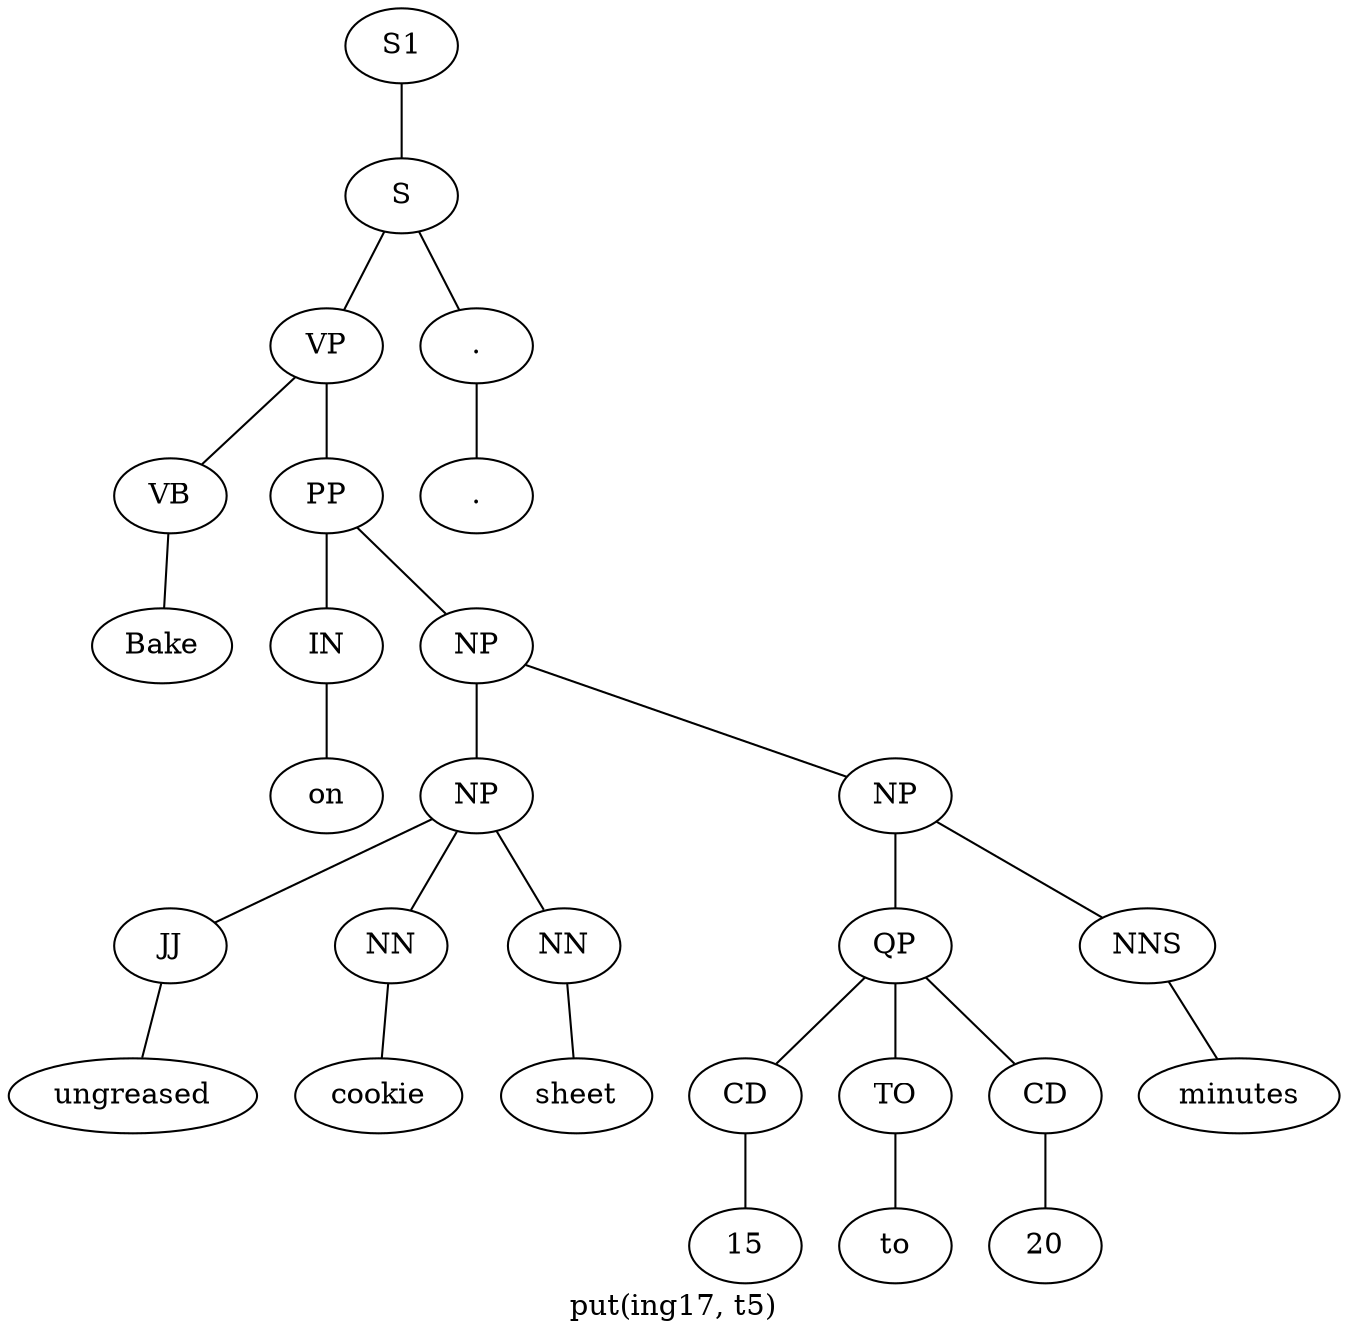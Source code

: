 graph SyntaxGraph {
	label = "put(ing17, t5)";
	Node0 [label="S1"];
	Node1 [label="S"];
	Node2 [label="VP"];
	Node3 [label="VB"];
	Node4 [label="Bake"];
	Node5 [label="PP"];
	Node6 [label="IN"];
	Node7 [label="on"];
	Node8 [label="NP"];
	Node9 [label="NP"];
	Node10 [label="JJ"];
	Node11 [label="ungreased"];
	Node12 [label="NN"];
	Node13 [label="cookie"];
	Node14 [label="NN"];
	Node15 [label="sheet"];
	Node16 [label="NP"];
	Node17 [label="QP"];
	Node18 [label="CD"];
	Node19 [label="15"];
	Node20 [label="TO"];
	Node21 [label="to"];
	Node22 [label="CD"];
	Node23 [label="20"];
	Node24 [label="NNS"];
	Node25 [label="minutes"];
	Node26 [label="."];
	Node27 [label="."];

	Node0 -- Node1;
	Node1 -- Node2;
	Node1 -- Node26;
	Node2 -- Node3;
	Node2 -- Node5;
	Node3 -- Node4;
	Node5 -- Node6;
	Node5 -- Node8;
	Node6 -- Node7;
	Node8 -- Node9;
	Node8 -- Node16;
	Node9 -- Node10;
	Node9 -- Node12;
	Node9 -- Node14;
	Node10 -- Node11;
	Node12 -- Node13;
	Node14 -- Node15;
	Node16 -- Node17;
	Node16 -- Node24;
	Node17 -- Node18;
	Node17 -- Node20;
	Node17 -- Node22;
	Node18 -- Node19;
	Node20 -- Node21;
	Node22 -- Node23;
	Node24 -- Node25;
	Node26 -- Node27;
}